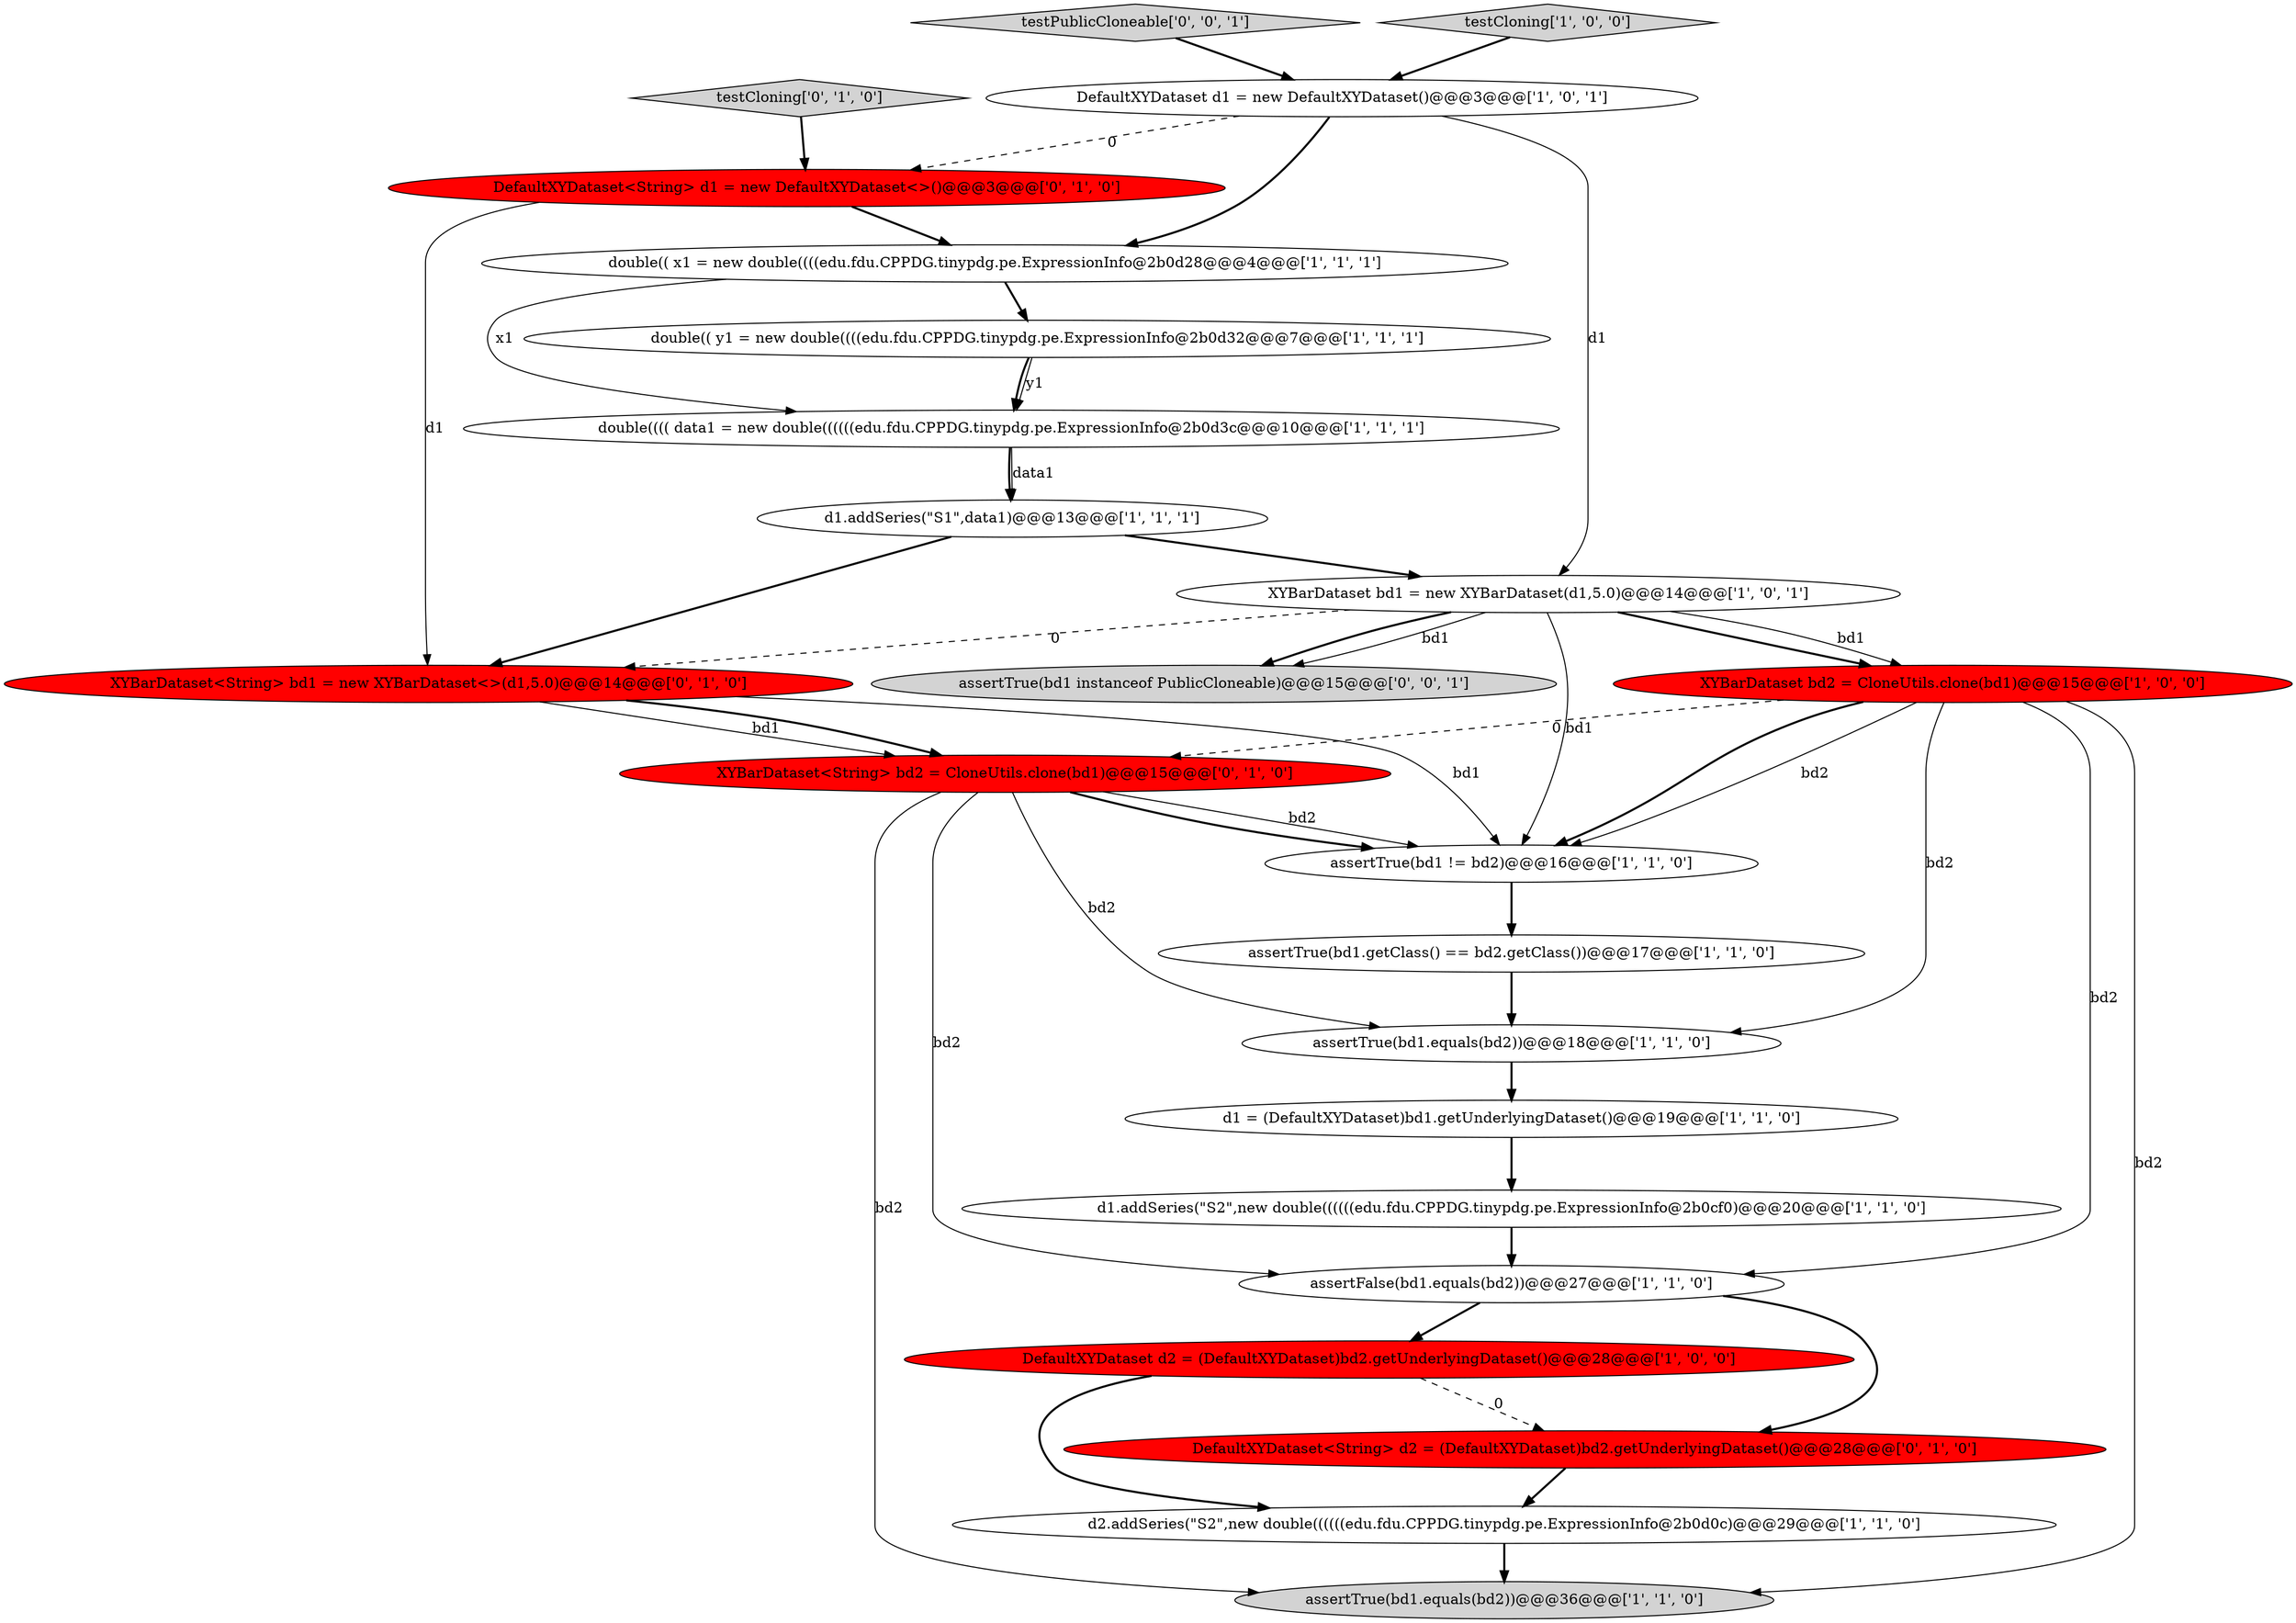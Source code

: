 digraph {
16 [style = filled, label = "d2.addSeries(\"S2\",new double((((((edu.fdu.CPPDG.tinypdg.pe.ExpressionInfo@2b0d0c)@@@29@@@['1', '1', '0']", fillcolor = white, shape = ellipse image = "AAA0AAABBB1BBB"];
18 [style = filled, label = "DefaultXYDataset<String> d2 = (DefaultXYDataset)bd2.getUnderlyingDataset()@@@28@@@['0', '1', '0']", fillcolor = red, shape = ellipse image = "AAA1AAABBB2BBB"];
2 [style = filled, label = "d1.addSeries(\"S1\",data1)@@@13@@@['1', '1', '1']", fillcolor = white, shape = ellipse image = "AAA0AAABBB1BBB"];
5 [style = filled, label = "assertTrue(bd1.equals(bd2))@@@36@@@['1', '1', '0']", fillcolor = lightgray, shape = ellipse image = "AAA0AAABBB1BBB"];
23 [style = filled, label = "assertTrue(bd1 instanceof PublicCloneable)@@@15@@@['0', '0', '1']", fillcolor = lightgray, shape = ellipse image = "AAA0AAABBB3BBB"];
1 [style = filled, label = "double(( x1 = new double((((edu.fdu.CPPDG.tinypdg.pe.ExpressionInfo@2b0d28@@@4@@@['1', '1', '1']", fillcolor = white, shape = ellipse image = "AAA0AAABBB1BBB"];
10 [style = filled, label = "double(( y1 = new double((((edu.fdu.CPPDG.tinypdg.pe.ExpressionInfo@2b0d32@@@7@@@['1', '1', '1']", fillcolor = white, shape = ellipse image = "AAA0AAABBB1BBB"];
22 [style = filled, label = "testPublicCloneable['0', '0', '1']", fillcolor = lightgray, shape = diamond image = "AAA0AAABBB3BBB"];
12 [style = filled, label = "XYBarDataset bd1 = new XYBarDataset(d1,5.0)@@@14@@@['1', '0', '1']", fillcolor = white, shape = ellipse image = "AAA0AAABBB1BBB"];
4 [style = filled, label = "d1.addSeries(\"S2\",new double((((((edu.fdu.CPPDG.tinypdg.pe.ExpressionInfo@2b0cf0)@@@20@@@['1', '1', '0']", fillcolor = white, shape = ellipse image = "AAA0AAABBB1BBB"];
6 [style = filled, label = "double(((( data1 = new double((((((edu.fdu.CPPDG.tinypdg.pe.ExpressionInfo@2b0d3c@@@10@@@['1', '1', '1']", fillcolor = white, shape = ellipse image = "AAA0AAABBB1BBB"];
19 [style = filled, label = "testCloning['0', '1', '0']", fillcolor = lightgray, shape = diamond image = "AAA0AAABBB2BBB"];
17 [style = filled, label = "XYBarDataset<String> bd2 = CloneUtils.clone(bd1)@@@15@@@['0', '1', '0']", fillcolor = red, shape = ellipse image = "AAA1AAABBB2BBB"];
3 [style = filled, label = "assertTrue(bd1 != bd2)@@@16@@@['1', '1', '0']", fillcolor = white, shape = ellipse image = "AAA0AAABBB1BBB"];
0 [style = filled, label = "XYBarDataset bd2 = CloneUtils.clone(bd1)@@@15@@@['1', '0', '0']", fillcolor = red, shape = ellipse image = "AAA1AAABBB1BBB"];
13 [style = filled, label = "assertTrue(bd1.equals(bd2))@@@18@@@['1', '1', '0']", fillcolor = white, shape = ellipse image = "AAA0AAABBB1BBB"];
21 [style = filled, label = "XYBarDataset<String> bd1 = new XYBarDataset<>(d1,5.0)@@@14@@@['0', '1', '0']", fillcolor = red, shape = ellipse image = "AAA1AAABBB2BBB"];
9 [style = filled, label = "assertTrue(bd1.getClass() == bd2.getClass())@@@17@@@['1', '1', '0']", fillcolor = white, shape = ellipse image = "AAA0AAABBB1BBB"];
15 [style = filled, label = "DefaultXYDataset d2 = (DefaultXYDataset)bd2.getUnderlyingDataset()@@@28@@@['1', '0', '0']", fillcolor = red, shape = ellipse image = "AAA1AAABBB1BBB"];
20 [style = filled, label = "DefaultXYDataset<String> d1 = new DefaultXYDataset<>()@@@3@@@['0', '1', '0']", fillcolor = red, shape = ellipse image = "AAA1AAABBB2BBB"];
7 [style = filled, label = "testCloning['1', '0', '0']", fillcolor = lightgray, shape = diamond image = "AAA0AAABBB1BBB"];
14 [style = filled, label = "DefaultXYDataset d1 = new DefaultXYDataset()@@@3@@@['1', '0', '1']", fillcolor = white, shape = ellipse image = "AAA0AAABBB1BBB"];
11 [style = filled, label = "assertFalse(bd1.equals(bd2))@@@27@@@['1', '1', '0']", fillcolor = white, shape = ellipse image = "AAA0AAABBB1BBB"];
8 [style = filled, label = "d1 = (DefaultXYDataset)bd1.getUnderlyingDataset()@@@19@@@['1', '1', '0']", fillcolor = white, shape = ellipse image = "AAA0AAABBB1BBB"];
0->3 [style = bold, label=""];
10->6 [style = solid, label="y1"];
0->13 [style = solid, label="bd2"];
1->6 [style = solid, label="x1"];
19->20 [style = bold, label=""];
15->18 [style = dashed, label="0"];
6->2 [style = solid, label="data1"];
14->20 [style = dashed, label="0"];
12->3 [style = solid, label="bd1"];
0->17 [style = dashed, label="0"];
12->23 [style = solid, label="bd1"];
20->1 [style = bold, label=""];
15->16 [style = bold, label=""];
12->0 [style = solid, label="bd1"];
12->0 [style = bold, label=""];
17->5 [style = solid, label="bd2"];
10->6 [style = bold, label=""];
0->5 [style = solid, label="bd2"];
0->3 [style = solid, label="bd2"];
11->18 [style = bold, label=""];
11->15 [style = bold, label=""];
14->1 [style = bold, label=""];
2->12 [style = bold, label=""];
0->11 [style = solid, label="bd2"];
12->21 [style = dashed, label="0"];
7->14 [style = bold, label=""];
6->2 [style = bold, label=""];
3->9 [style = bold, label=""];
17->13 [style = solid, label="bd2"];
14->12 [style = solid, label="d1"];
20->21 [style = solid, label="d1"];
17->11 [style = solid, label="bd2"];
2->21 [style = bold, label=""];
17->3 [style = solid, label="bd2"];
17->3 [style = bold, label=""];
16->5 [style = bold, label=""];
12->23 [style = bold, label=""];
8->4 [style = bold, label=""];
21->17 [style = solid, label="bd1"];
13->8 [style = bold, label=""];
22->14 [style = bold, label=""];
4->11 [style = bold, label=""];
1->10 [style = bold, label=""];
21->3 [style = solid, label="bd1"];
21->17 [style = bold, label=""];
9->13 [style = bold, label=""];
18->16 [style = bold, label=""];
}
